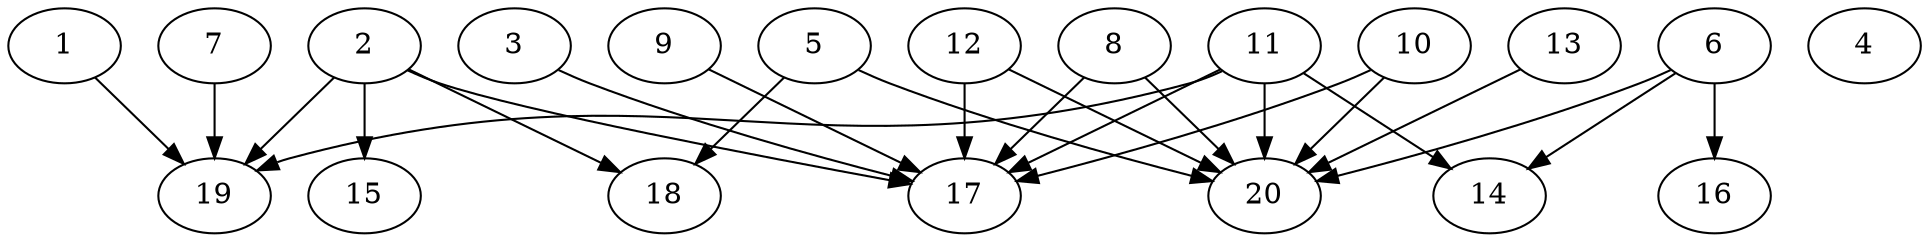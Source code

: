 // DAG automatically generated by daggen at Wed Jul 24 21:21:55 2019
// ./daggen --dot -n 20 --ccr 0.3 --fat 0.8 --regular 0.5 --density 0.6 --mindata 5242880 --maxdata 52428800 
digraph G {
  1 [size="40263680", alpha="0.06", expect_size="12079104"] 
  1 -> 19 [size ="12079104"]
  2 [size="164235947", alpha="0.05", expect_size="49270784"] 
  2 -> 15 [size ="49270784"]
  2 -> 17 [size ="49270784"]
  2 -> 18 [size ="49270784"]
  2 -> 19 [size ="49270784"]
  3 [size="62160213", alpha="0.13", expect_size="18648064"] 
  3 -> 17 [size ="18648064"]
  4 [size="165208747", alpha="0.03", expect_size="49562624"] 
  5 [size="98648747", alpha="0.02", expect_size="29594624"] 
  5 -> 18 [size ="29594624"]
  5 -> 20 [size ="29594624"]
  6 [size="46025387", alpha="0.17", expect_size="13807616"] 
  6 -> 14 [size ="13807616"]
  6 -> 16 [size ="13807616"]
  6 -> 20 [size ="13807616"]
  7 [size="66713600", alpha="0.11", expect_size="20014080"] 
  7 -> 19 [size ="20014080"]
  8 [size="82565120", alpha="0.02", expect_size="24769536"] 
  8 -> 17 [size ="24769536"]
  8 -> 20 [size ="24769536"]
  9 [size="89712640", alpha="0.12", expect_size="26913792"] 
  9 -> 17 [size ="26913792"]
  10 [size="118330027", alpha="0.09", expect_size="35499008"] 
  10 -> 17 [size ="35499008"]
  10 -> 20 [size ="35499008"]
  11 [size="171025067", alpha="0.17", expect_size="51307520"] 
  11 -> 14 [size ="51307520"]
  11 -> 17 [size ="51307520"]
  11 -> 19 [size ="51307520"]
  11 -> 20 [size ="51307520"]
  12 [size="58129067", alpha="0.15", expect_size="17438720"] 
  12 -> 17 [size ="17438720"]
  12 -> 20 [size ="17438720"]
  13 [size="94368427", alpha="0.11", expect_size="28310528"] 
  13 -> 20 [size ="28310528"]
  14 [size="40861013", alpha="0.09", expect_size="12258304"] 
  15 [size="64324267", alpha="0.06", expect_size="19297280"] 
  16 [size="81199787", alpha="0.17", expect_size="24359936"] 
  17 [size="54429013", alpha="0.09", expect_size="16328704"] 
  18 [size="140977493", alpha="0.18", expect_size="42293248"] 
  19 [size="154910720", alpha="0.17", expect_size="46473216"] 
  20 [size="92064427", alpha="0.06", expect_size="27619328"] 
}
